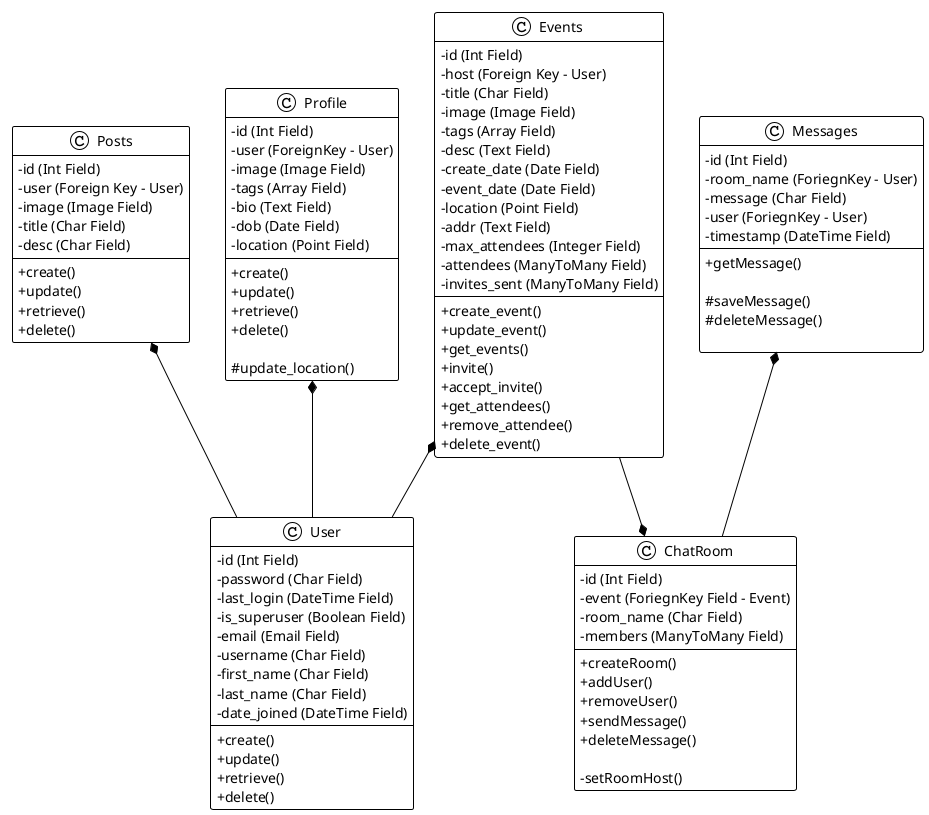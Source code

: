 @startuml
!theme plain
skinparam classAttributeIconSize 0

class "User" as User {
    -id (Int Field)
    -password (Char Field)
    -last_login (DateTime Field)
    -is_superuser (Boolean Field)
    -email (Email Field)
    -username (Char Field)
    -first_name (Char Field)
    -last_name (Char Field)
    -date_joined (DateTime Field)
    --
    +create()
    +update()
    +retrieve()
    +delete()
}

class "Posts" as Posts {
    -id (Int Field)
    -user (Foreign Key - User)
    -image (Image Field)
    -title (Char Field)
    -desc (Char Field)
    --
    +create()
    +update()
    +retrieve()
    +delete()
}
Posts *-- User


class "Profile" as Profile {
    -id (Int Field)
    -user (ForeignKey - User)
    -image (Image Field)
    -tags (Array Field)
    -bio (Text Field)
    -dob (Date Field)
    -location (Point Field)
    --
    +create()
    +update()
    +retrieve()
    +delete()
    
    #update_location()
}
Profile *-- User

class "Events " as Events {
    -id (Int Field)
    -host (Foreign Key - User)
    -title (Char Field)
    -image (Image Field)
    -tags (Array Field)
    -desc (Text Field)
    -create_date (Date Field)
    -event_date (Date Field)
    -location (Point Field)
    -addr (Text Field)
    -max_attendees (Integer Field)
    -attendees (ManyToMany Field)
    -invites_sent (ManyToMany Field)
    --
    +create_event()
    +update_event()
    +get_events()
    +invite()
    +accept_invite()
    +get_attendees()
    +remove_attendee()
    +delete_event()
}
Events *-- User

class "ChatRoom" as ChatRoom {
    -id (Int Field)
    -event (ForiegnKey Field - Event)
    -room_name (Char Field)
    -members (ManyToMany Field)
    --
    +createRoom()
    +addUser()
    +removeUser()
    +sendMessage()
    +deleteMessage()
    
    -setRoomHost()
}

together {
  class Messages
  class ChatRoom
  class Events
}
Messages *-- ChatRoom
Events --* ChatRoom

class "Messages" as Messages {
    -id (Int Field)
    -room_name (ForiegnKey - User)
    -message (Char Field)
    -user (ForiegnKey - User)
    -timestamp (DateTime Field)
    --
    +getMessage()
    
    #saveMessage()
    #deleteMessage()
    
}

@enduml
